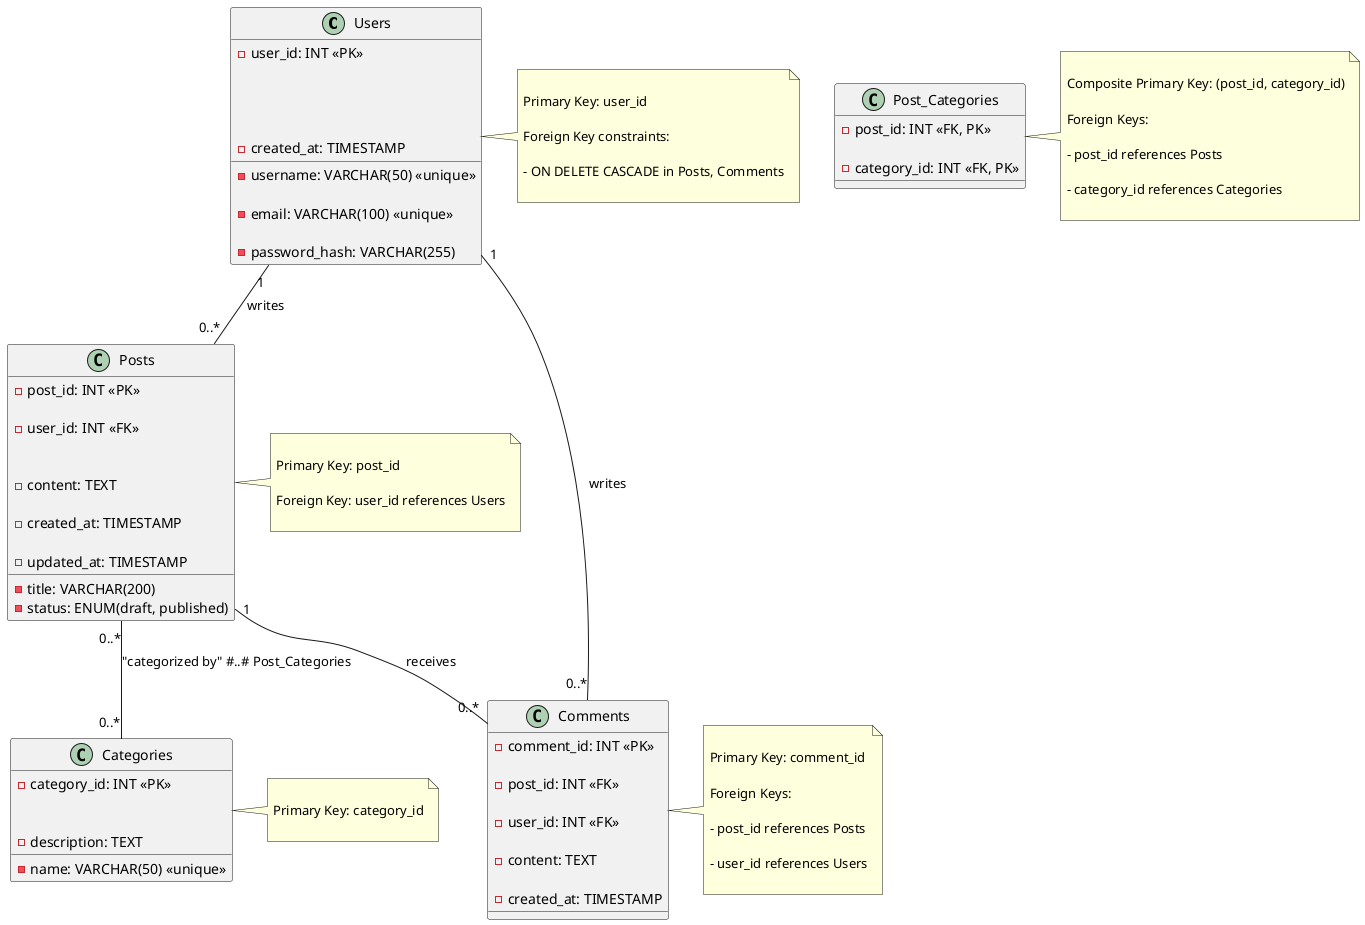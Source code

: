 @startuml
@startuml Blog Database Schema

' Define the classes with attributes
class Users {
  -user_id: INT <<PK>>
  -username: VARCHAR(50) <<unique>>
  -email: VARCHAR(100) <<unique>>
  -password_hash: VARCHAR(255)
  -created_at: TIMESTAMP
}

class Posts {
  -post_id: INT <<PK>>
  -user_id: INT <<FK>>
  -title: VARCHAR(200)
  -content: TEXT
  -created_at: TIMESTAMP
  -updated_at: TIMESTAMP
  -status: ENUM(draft, published)
}

class Categories {
  -category_id: INT <<PK>>
  -name: VARCHAR(50) <<unique>>
  -description: TEXT
}

class Post_Categories {
  -post_id: INT <<FK, PK>>
  -category_id: INT <<FK, PK>>
}

class Comments {
  -comment_id: INT <<PK>>
  -post_id: INT <<FK>>
  -user_id: INT <<FK>>
  -content: TEXT
  -created_at: TIMESTAMP
}

' Define relationships
Users "1" -- "0..*" Posts : "writes"
Users "1" -- "0..*" Comments : "writes"
Posts "1" -- "0..*" Comments : "receives"
Posts "0..*" -- "0..*" Categories : "categorized by" #..# Post_Categories

' Add notes for clarity
note right of Users
  Primary Key: user_id
  Foreign Key constraints:
  - ON DELETE CASCADE in Posts, Comments
end note

note right of Posts
  Primary Key: post_id
  Foreign Key: user_id references Users
end note

note right of Categories
  Primary Key: category_id
end note

note right of Post_Categories
  Composite Primary Key: (post_id, category_id)
  Foreign Keys:
  - post_id references Posts
  - category_id references Categories
end note

note right of Comments
  Primary Key: comment_id
  Foreign Keys:
  - post_id references Posts
  - user_id references Users
end note

@enduml
Explanation of the PlantUML Code:
Classes: Each entity (Users, Posts, Categories, Post_Categories, Comments) is represented as a class with its attributes. Data types and constraints (e.g., <<PK>> for primary key, <<FK>> for foreign key, <<unique>>) are included.
Attributes: Attributes match the schema, with visibility set to - (private) as is typical in UML for database fields.
Relationships:
Users "1" -- "0..*" Posts: One-to-Many (a user can write many posts).
Users "1" -- "0..*" Comments: One-to-Many (a user can write many comments).
Posts "1" -- "0..*" Comments: One-to-Many (a post can have many comments).
Posts "0..*" -- "0..*" Categories: Many-to-Many, mediated by the Post_Categories junction table (shown with #..# to indicate the association class).
Notes: Added to clarify primary keys, foreign keys, and constraints like ON DELETE CASCADE.
This PlantUML code can be rendered in a PlantUML-compatible tool (e.g., online editors like PlantUML Web Server) to visualize the UML class diagram for the blog database schema. Let me know if you'd like adjustments or additional details!
@enduml